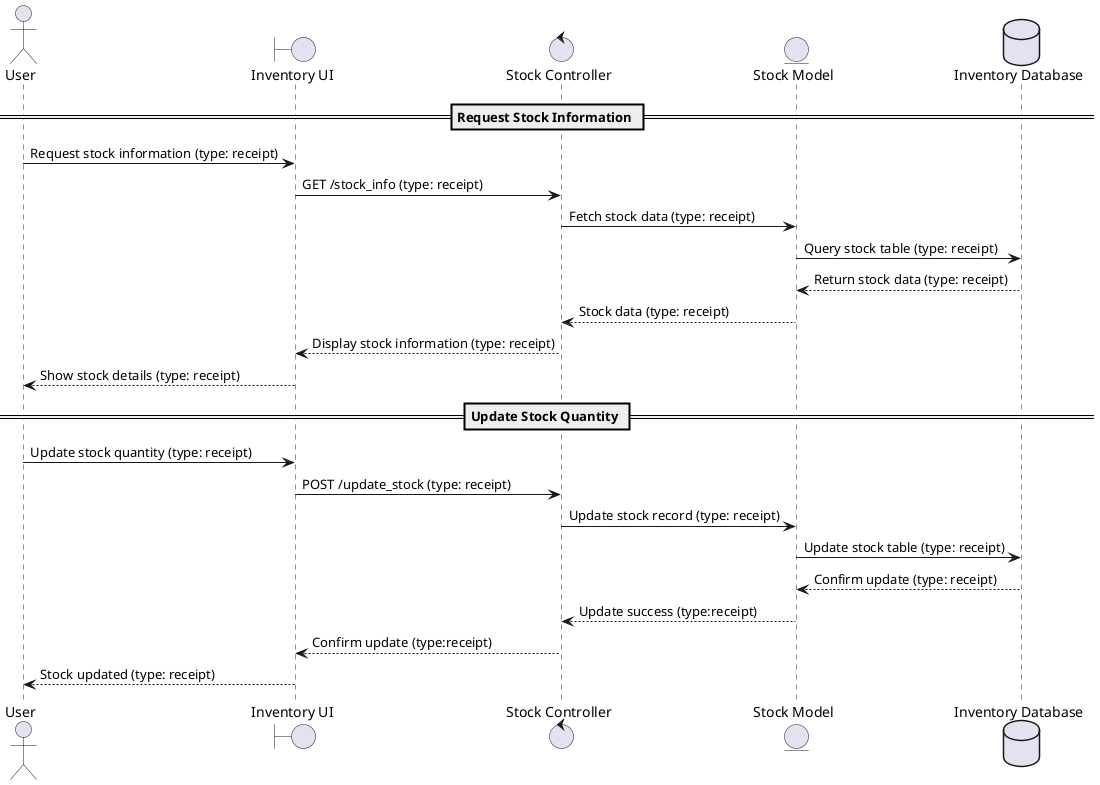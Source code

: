 @startuml
actor User
boundary "Inventory UI" as UI
control "Stock Controller" as Controller
entity "Stock Model" as Model
database "Inventory Database" as DB

== Request Stock Information ==
User -> UI: Request stock information (type: receipt)
UI -> Controller: GET /stock_info (type: receipt)
Controller -> Model: Fetch stock data (type: receipt)
Model -> DB: Query stock table (type: receipt)
DB --> Model: Return stock data (type: receipt)
Model --> Controller: Stock data (type: receipt)
Controller --> UI: Display stock information (type: receipt)
UI --> User: Show stock details (type: receipt)

== Update Stock Quantity ==
User -> UI: Update stock quantity (type: receipt)
UI -> Controller: POST /update_stock (type: receipt)
Controller -> Model: Update stock record (type: receipt)
Model -> DB: Update stock table (type: receipt)
DB --> Model: Confirm update (type: receipt)
Model --> Controller: Update success (type:receipt)
Controller --> UI: Confirm update (type:receipt)
UI --> User: Stock updated (type: receipt)
@enduml
